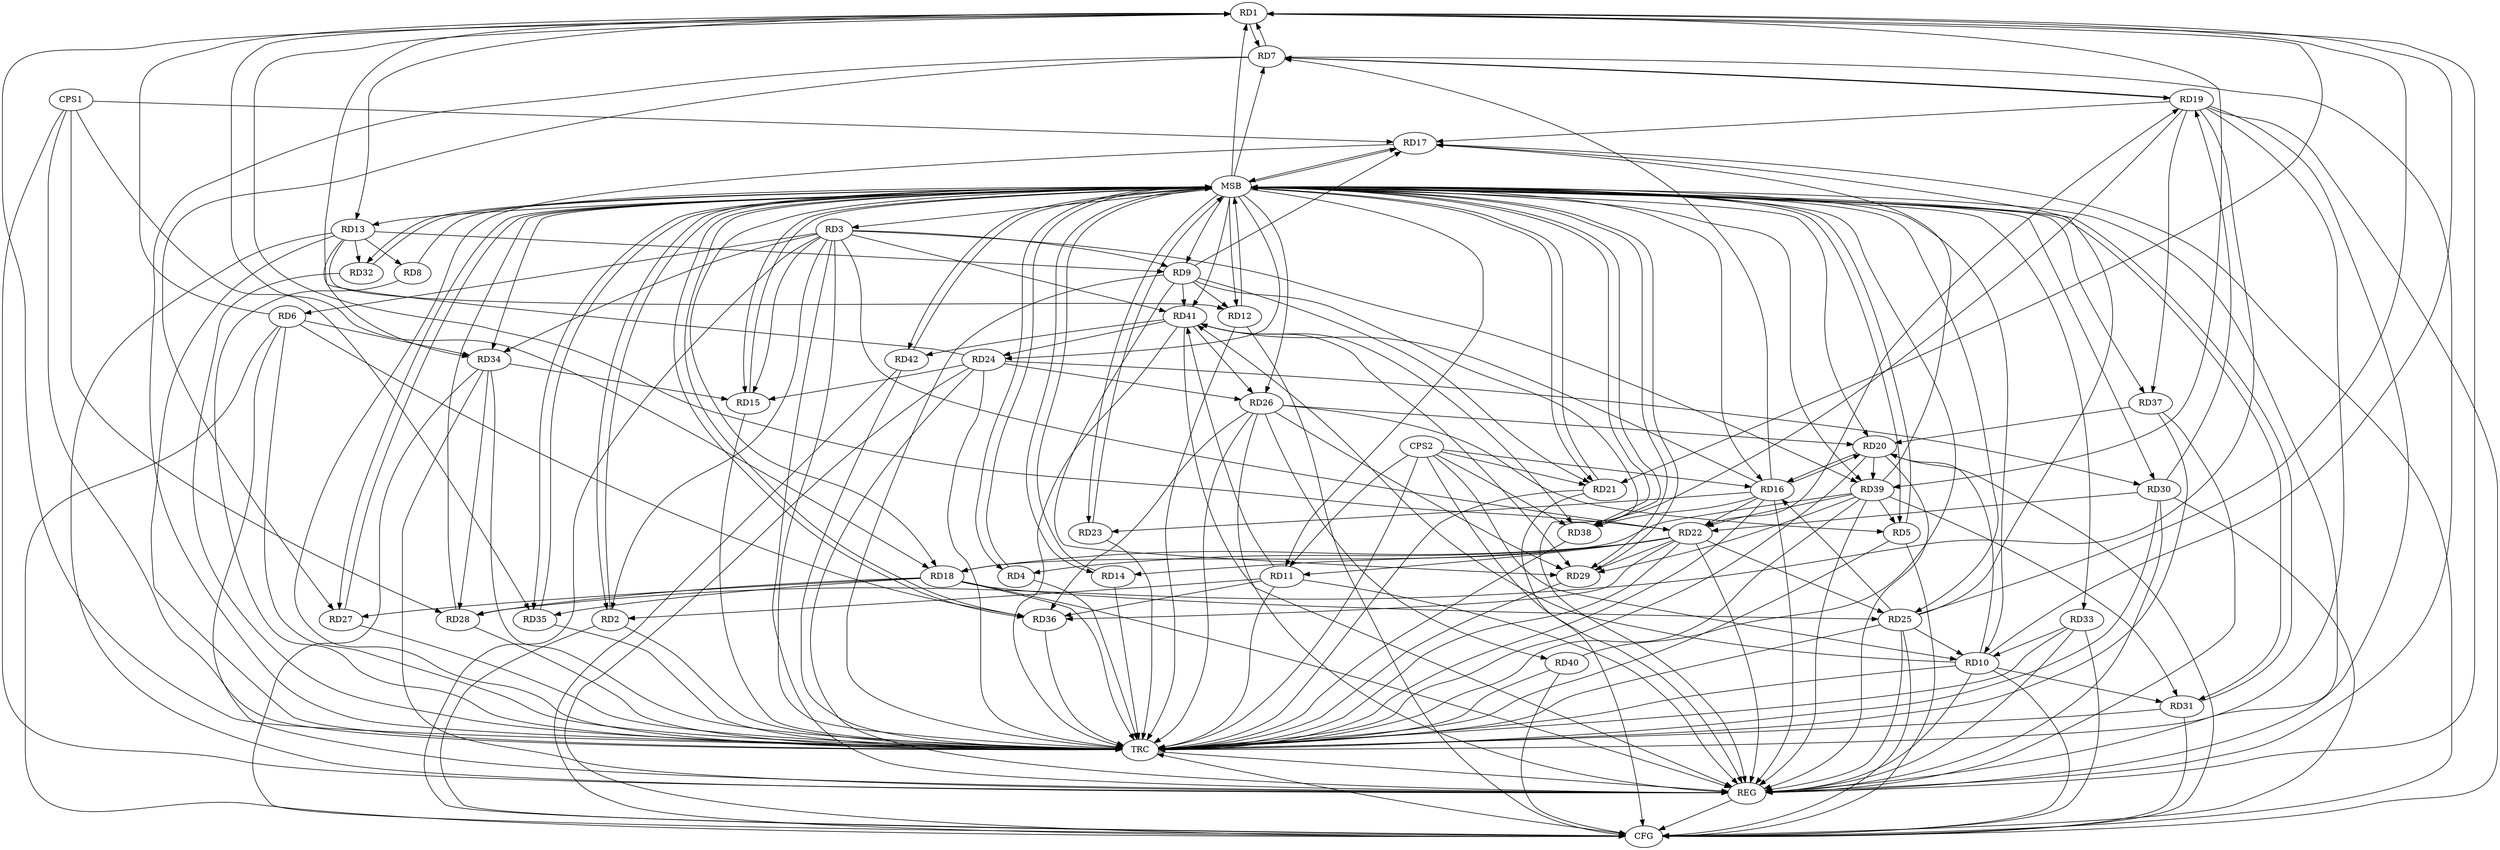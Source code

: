 strict digraph G {
  RD1 [ label="RD1" ];
  RD2 [ label="RD2" ];
  RD3 [ label="RD3" ];
  RD4 [ label="RD4" ];
  RD5 [ label="RD5" ];
  RD6 [ label="RD6" ];
  RD7 [ label="RD7" ];
  RD8 [ label="RD8" ];
  RD9 [ label="RD9" ];
  RD10 [ label="RD10" ];
  RD11 [ label="RD11" ];
  RD12 [ label="RD12" ];
  RD13 [ label="RD13" ];
  RD14 [ label="RD14" ];
  RD15 [ label="RD15" ];
  RD16 [ label="RD16" ];
  RD17 [ label="RD17" ];
  RD18 [ label="RD18" ];
  RD19 [ label="RD19" ];
  RD20 [ label="RD20" ];
  RD21 [ label="RD21" ];
  RD22 [ label="RD22" ];
  RD23 [ label="RD23" ];
  RD24 [ label="RD24" ];
  RD25 [ label="RD25" ];
  RD26 [ label="RD26" ];
  RD27 [ label="RD27" ];
  RD28 [ label="RD28" ];
  RD29 [ label="RD29" ];
  RD30 [ label="RD30" ];
  RD31 [ label="RD31" ];
  RD32 [ label="RD32" ];
  RD33 [ label="RD33" ];
  RD34 [ label="RD34" ];
  RD35 [ label="RD35" ];
  RD36 [ label="RD36" ];
  RD37 [ label="RD37" ];
  RD38 [ label="RD38" ];
  RD39 [ label="RD39" ];
  RD40 [ label="RD40" ];
  RD41 [ label="RD41" ];
  RD42 [ label="RD42" ];
  CPS1 [ label="CPS1" ];
  CPS2 [ label="CPS2" ];
  REG [ label="REG" ];
  MSB [ label="MSB" ];
  CFG [ label="CFG" ];
  TRC [ label="TRC" ];
  RD6 -> RD1;
  RD1 -> RD7;
  RD7 -> RD1;
  RD10 -> RD1;
  RD1 -> RD13;
  RD1 -> RD18;
  RD1 -> RD21;
  RD22 -> RD1;
  RD24 -> RD1;
  RD25 -> RD1;
  RD1 -> RD39;
  RD3 -> RD2;
  RD11 -> RD2;
  RD3 -> RD6;
  RD3 -> RD9;
  RD3 -> RD15;
  RD3 -> RD22;
  RD3 -> RD34;
  RD3 -> RD39;
  RD3 -> RD41;
  RD22 -> RD4;
  RD26 -> RD5;
  RD39 -> RD5;
  RD6 -> RD34;
  RD6 -> RD36;
  RD16 -> RD7;
  RD7 -> RD19;
  RD19 -> RD7;
  RD7 -> RD27;
  RD13 -> RD8;
  RD9 -> RD12;
  RD13 -> RD9;
  RD9 -> RD17;
  RD9 -> RD21;
  RD9 -> RD29;
  RD9 -> RD41;
  RD10 -> RD20;
  RD25 -> RD10;
  RD10 -> RD31;
  RD33 -> RD10;
  RD10 -> RD41;
  RD22 -> RD11;
  RD11 -> RD36;
  RD11 -> RD41;
  RD13 -> RD12;
  RD13 -> RD32;
  RD13 -> RD34;
  RD22 -> RD14;
  RD24 -> RD15;
  RD34 -> RD15;
  RD16 -> RD20;
  RD20 -> RD16;
  RD16 -> RD22;
  RD16 -> RD23;
  RD25 -> RD16;
  RD16 -> RD38;
  RD16 -> RD41;
  RD19 -> RD17;
  RD25 -> RD17;
  RD39 -> RD17;
  RD22 -> RD18;
  RD18 -> RD25;
  RD18 -> RD27;
  RD18 -> RD28;
  RD18 -> RD35;
  RD39 -> RD18;
  RD22 -> RD19;
  RD19 -> RD28;
  RD30 -> RD19;
  RD19 -> RD37;
  RD19 -> RD38;
  RD26 -> RD20;
  RD37 -> RD20;
  RD20 -> RD39;
  RD22 -> RD25;
  RD22 -> RD29;
  RD30 -> RD22;
  RD22 -> RD36;
  RD39 -> RD22;
  RD24 -> RD26;
  RD24 -> RD30;
  RD41 -> RD24;
  RD26 -> RD29;
  RD26 -> RD36;
  RD26 -> RD40;
  RD41 -> RD26;
  RD34 -> RD28;
  RD39 -> RD29;
  RD41 -> RD29;
  RD39 -> RD31;
  RD41 -> RD38;
  RD41 -> RD42;
  CPS1 -> RD28;
  CPS1 -> RD17;
  CPS1 -> RD35;
  CPS2 -> RD11;
  CPS2 -> RD16;
  CPS2 -> RD38;
  CPS2 -> RD10;
  CPS2 -> RD21;
  RD1 -> REG;
  RD3 -> REG;
  RD6 -> REG;
  RD7 -> REG;
  RD9 -> REG;
  RD10 -> REG;
  RD11 -> REG;
  RD13 -> REG;
  RD16 -> REG;
  RD18 -> REG;
  RD19 -> REG;
  RD20 -> REG;
  RD22 -> REG;
  RD24 -> REG;
  RD25 -> REG;
  RD26 -> REG;
  RD30 -> REG;
  RD33 -> REG;
  RD34 -> REG;
  RD37 -> REG;
  RD39 -> REG;
  RD41 -> REG;
  CPS1 -> REG;
  CPS2 -> REG;
  RD2 -> MSB;
  MSB -> RD11;
  MSB -> RD18;
  MSB -> RD39;
  MSB -> RD42;
  MSB -> REG;
  RD4 -> MSB;
  RD5 -> MSB;
  MSB -> RD2;
  MSB -> RD16;
  MSB -> RD27;
  MSB -> RD31;
  MSB -> RD37;
  RD8 -> MSB;
  MSB -> RD5;
  MSB -> RD10;
  MSB -> RD23;
  RD12 -> MSB;
  MSB -> RD13;
  MSB -> RD20;
  MSB -> RD35;
  RD14 -> MSB;
  MSB -> RD17;
  MSB -> RD36;
  MSB -> RD41;
  RD15 -> MSB;
  MSB -> RD7;
  MSB -> RD12;
  MSB -> RD26;
  MSB -> RD33;
  RD17 -> MSB;
  MSB -> RD14;
  RD21 -> MSB;
  MSB -> RD24;
  RD23 -> MSB;
  MSB -> RD9;
  RD27 -> MSB;
  MSB -> RD30;
  MSB -> RD38;
  RD28 -> MSB;
  MSB -> RD32;
  RD29 -> MSB;
  MSB -> RD4;
  MSB -> RD15;
  RD31 -> MSB;
  RD32 -> MSB;
  RD35 -> MSB;
  MSB -> RD21;
  RD36 -> MSB;
  MSB -> RD25;
  RD38 -> MSB;
  MSB -> RD34;
  RD40 -> MSB;
  MSB -> RD1;
  RD42 -> MSB;
  MSB -> RD3;
  MSB -> RD29;
  RD21 -> CFG;
  RD31 -> CFG;
  RD30 -> CFG;
  RD6 -> CFG;
  RD10 -> CFG;
  RD25 -> CFG;
  RD19 -> CFG;
  RD5 -> CFG;
  RD33 -> CFG;
  RD3 -> CFG;
  RD40 -> CFG;
  RD12 -> CFG;
  RD17 -> CFG;
  RD24 -> CFG;
  RD34 -> CFG;
  RD42 -> CFG;
  RD20 -> CFG;
  RD2 -> CFG;
  REG -> CFG;
  RD1 -> TRC;
  RD2 -> TRC;
  RD3 -> TRC;
  RD4 -> TRC;
  RD5 -> TRC;
  RD6 -> TRC;
  RD7 -> TRC;
  RD8 -> TRC;
  RD9 -> TRC;
  RD10 -> TRC;
  RD11 -> TRC;
  RD12 -> TRC;
  RD13 -> TRC;
  RD14 -> TRC;
  RD15 -> TRC;
  RD16 -> TRC;
  RD17 -> TRC;
  RD18 -> TRC;
  RD19 -> TRC;
  RD20 -> TRC;
  RD21 -> TRC;
  RD22 -> TRC;
  RD23 -> TRC;
  RD24 -> TRC;
  RD25 -> TRC;
  RD26 -> TRC;
  RD27 -> TRC;
  RD28 -> TRC;
  RD29 -> TRC;
  RD30 -> TRC;
  RD31 -> TRC;
  RD32 -> TRC;
  RD33 -> TRC;
  RD34 -> TRC;
  RD35 -> TRC;
  RD36 -> TRC;
  RD37 -> TRC;
  RD38 -> TRC;
  RD39 -> TRC;
  RD40 -> TRC;
  RD41 -> TRC;
  RD42 -> TRC;
  CPS1 -> TRC;
  CPS2 -> TRC;
  CFG -> TRC;
  TRC -> REG;
}
